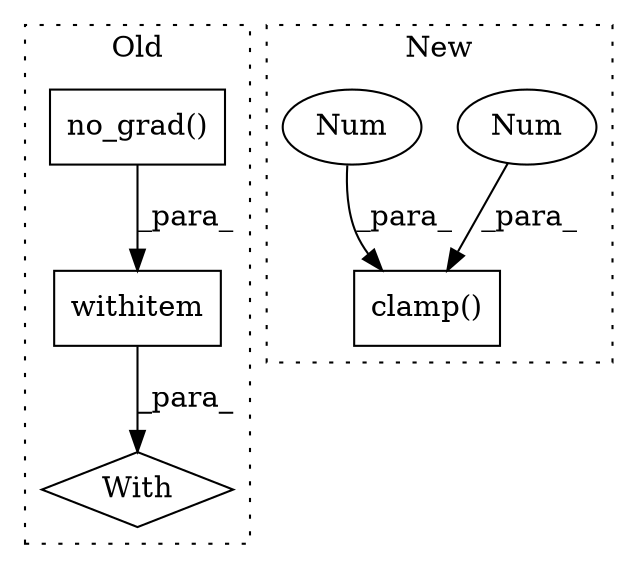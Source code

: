 digraph G {
subgraph cluster0 {
1 [label="withitem" a="49" s="1059" l="5" shape="box"];
3 [label="With" a="39" s="1054,1064" l="5,32" shape="diamond"];
6 [label="no_grad()" a="75" s="1059" l="15" shape="box"];
label = "Old";
style="dotted";
}
subgraph cluster1 {
2 [label="clamp()" a="75" s="1657,1674" l="13,1" shape="box"];
4 [label="Num" a="76" s="1673" l="1" shape="ellipse"];
5 [label="Num" a="76" s="1670" l="1" shape="ellipse"];
label = "New";
style="dotted";
}
1 -> 3 [label="_para_"];
4 -> 2 [label="_para_"];
5 -> 2 [label="_para_"];
6 -> 1 [label="_para_"];
}